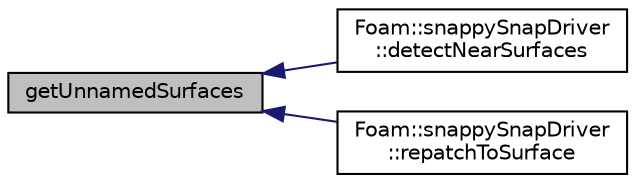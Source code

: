 digraph "getUnnamedSurfaces"
{
  bgcolor="transparent";
  edge [fontname="Helvetica",fontsize="10",labelfontname="Helvetica",labelfontsize="10"];
  node [fontname="Helvetica",fontsize="10",shape=record];
  rankdir="LR";
  Node1 [label="getUnnamedSurfaces",height=0.2,width=0.4,color="black", fillcolor="grey75", style="filled" fontcolor="black"];
  Node1 -> Node2 [dir="back",color="midnightblue",fontsize="10",style="solid",fontname="Helvetica"];
  Node2 [label="Foam::snappySnapDriver\l::detectNearSurfaces",height=0.2,width=0.4,color="black",URL="$classFoam_1_1snappySnapDriver.html#a1f0aa6841e7a037db0a22342f828e761",tooltip="Per patch point override displacement if in gap situation. "];
  Node1 -> Node3 [dir="back",color="midnightblue",fontsize="10",style="solid",fontname="Helvetica"];
  Node3 [label="Foam::snappySnapDriver\l::repatchToSurface",height=0.2,width=0.4,color="black",URL="$classFoam_1_1snappySnapDriver.html#abf0c9c836463b6164ef331dce238b2fa",tooltip="Repatch faces according to surface nearest the face centre. "];
}
